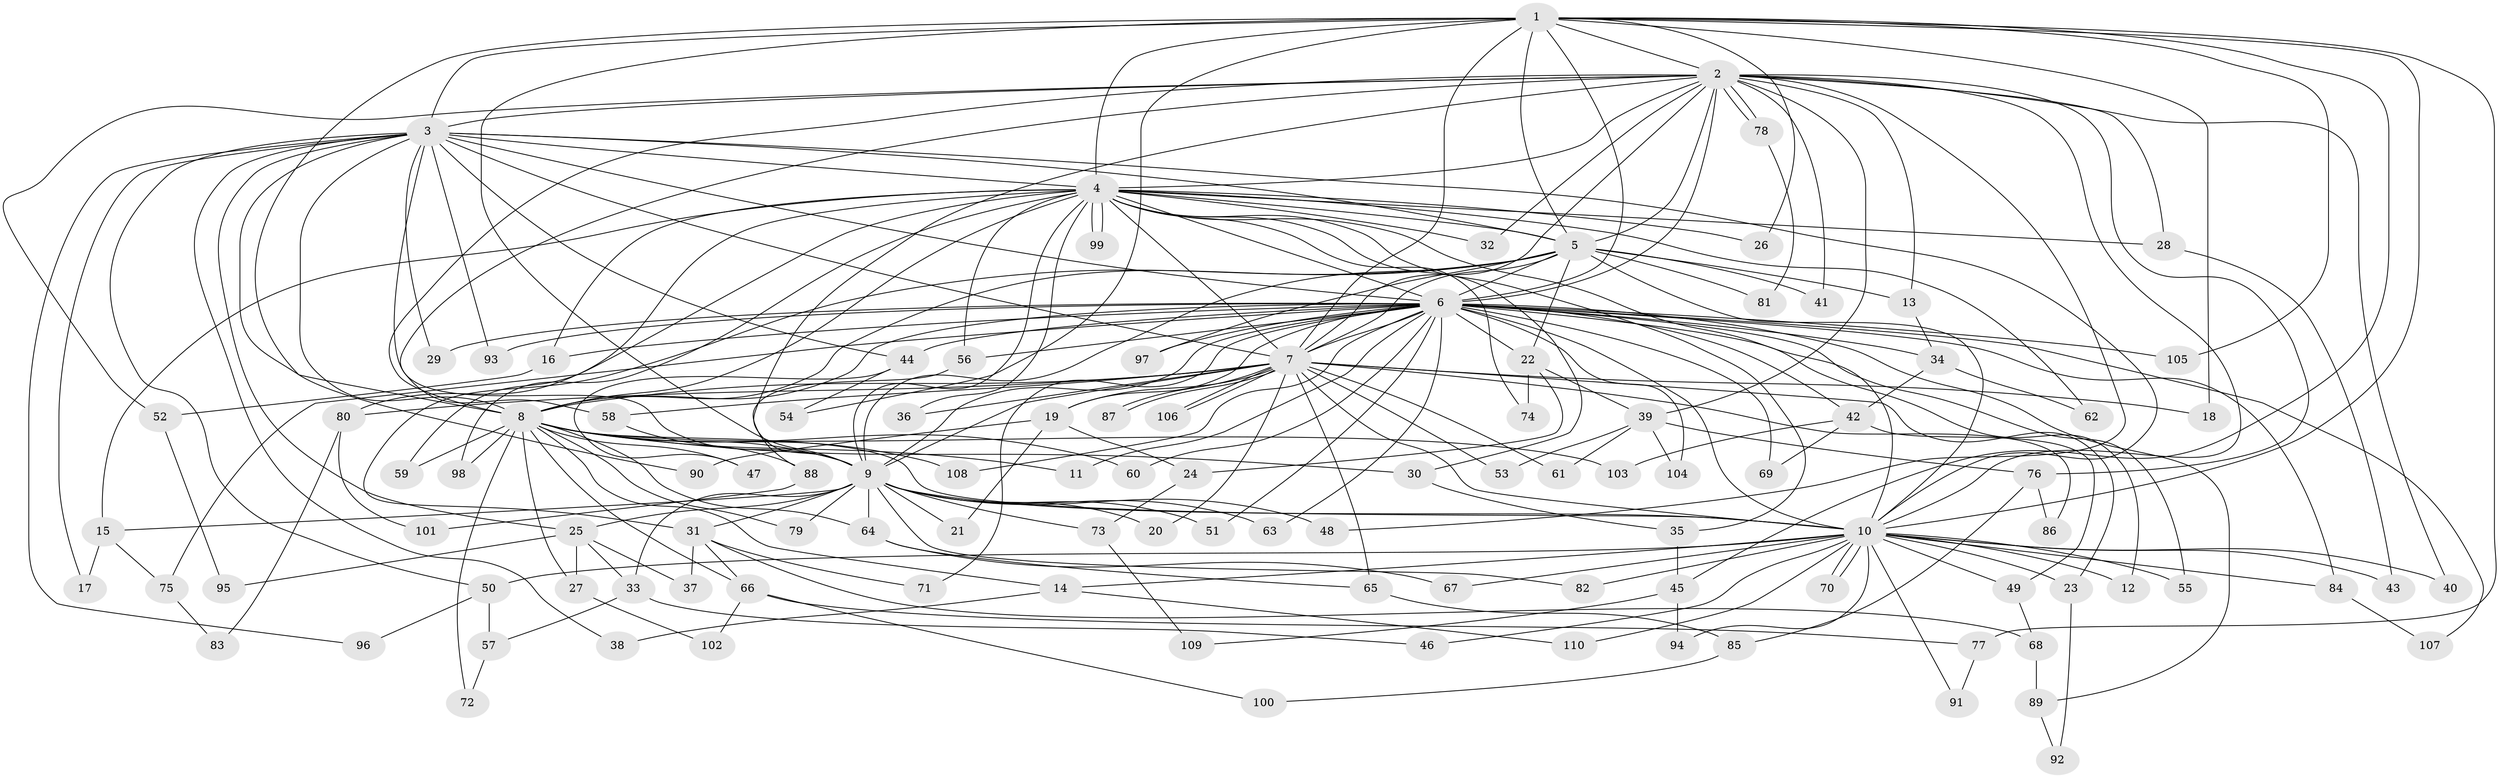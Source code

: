 // coarse degree distribution, {13: 0.011764705882352941, 19: 0.023529411764705882, 29: 0.011764705882352941, 34: 0.011764705882352941, 12: 0.011764705882352941, 31: 0.011764705882352941, 22: 0.011764705882352941, 2: 0.5411764705882353, 5: 0.058823529411764705, 3: 0.12941176470588237, 6: 0.03529411764705882, 7: 0.023529411764705882, 4: 0.08235294117647059, 1: 0.03529411764705882}
// Generated by graph-tools (version 1.1) at 2025/41/03/06/25 10:41:38]
// undirected, 110 vertices, 245 edges
graph export_dot {
graph [start="1"]
  node [color=gray90,style=filled];
  1;
  2;
  3;
  4;
  5;
  6;
  7;
  8;
  9;
  10;
  11;
  12;
  13;
  14;
  15;
  16;
  17;
  18;
  19;
  20;
  21;
  22;
  23;
  24;
  25;
  26;
  27;
  28;
  29;
  30;
  31;
  32;
  33;
  34;
  35;
  36;
  37;
  38;
  39;
  40;
  41;
  42;
  43;
  44;
  45;
  46;
  47;
  48;
  49;
  50;
  51;
  52;
  53;
  54;
  55;
  56;
  57;
  58;
  59;
  60;
  61;
  62;
  63;
  64;
  65;
  66;
  67;
  68;
  69;
  70;
  71;
  72;
  73;
  74;
  75;
  76;
  77;
  78;
  79;
  80;
  81;
  82;
  83;
  84;
  85;
  86;
  87;
  88;
  89;
  90;
  91;
  92;
  93;
  94;
  95;
  96;
  97;
  98;
  99;
  100;
  101;
  102;
  103;
  104;
  105;
  106;
  107;
  108;
  109;
  110;
  1 -- 2;
  1 -- 3;
  1 -- 4;
  1 -- 5;
  1 -- 6;
  1 -- 7;
  1 -- 8;
  1 -- 9;
  1 -- 10;
  1 -- 18;
  1 -- 26;
  1 -- 45;
  1 -- 54;
  1 -- 77;
  1 -- 105;
  2 -- 3;
  2 -- 4;
  2 -- 5;
  2 -- 6;
  2 -- 7;
  2 -- 8;
  2 -- 9;
  2 -- 10;
  2 -- 13;
  2 -- 28;
  2 -- 32;
  2 -- 39;
  2 -- 40;
  2 -- 41;
  2 -- 48;
  2 -- 52;
  2 -- 58;
  2 -- 76;
  2 -- 78;
  2 -- 78;
  3 -- 4;
  3 -- 5;
  3 -- 6;
  3 -- 7;
  3 -- 8;
  3 -- 9;
  3 -- 10;
  3 -- 17;
  3 -- 25;
  3 -- 29;
  3 -- 38;
  3 -- 44;
  3 -- 50;
  3 -- 90;
  3 -- 93;
  3 -- 96;
  4 -- 5;
  4 -- 6;
  4 -- 7;
  4 -- 8;
  4 -- 9;
  4 -- 10;
  4 -- 15;
  4 -- 16;
  4 -- 26;
  4 -- 28;
  4 -- 30;
  4 -- 32;
  4 -- 35;
  4 -- 36;
  4 -- 56;
  4 -- 59;
  4 -- 62;
  4 -- 74;
  4 -- 80;
  4 -- 98;
  4 -- 99;
  4 -- 99;
  5 -- 6;
  5 -- 7;
  5 -- 8;
  5 -- 9;
  5 -- 10;
  5 -- 13;
  5 -- 22;
  5 -- 31;
  5 -- 41;
  5 -- 81;
  5 -- 97;
  6 -- 7;
  6 -- 8;
  6 -- 9;
  6 -- 10;
  6 -- 11;
  6 -- 12;
  6 -- 16;
  6 -- 19;
  6 -- 22;
  6 -- 29;
  6 -- 34;
  6 -- 42;
  6 -- 44;
  6 -- 51;
  6 -- 55;
  6 -- 56;
  6 -- 60;
  6 -- 63;
  6 -- 69;
  6 -- 71;
  6 -- 75;
  6 -- 84;
  6 -- 89;
  6 -- 93;
  6 -- 97;
  6 -- 104;
  6 -- 105;
  6 -- 107;
  6 -- 108;
  7 -- 8;
  7 -- 9;
  7 -- 10;
  7 -- 18;
  7 -- 19;
  7 -- 20;
  7 -- 23;
  7 -- 36;
  7 -- 53;
  7 -- 58;
  7 -- 61;
  7 -- 65;
  7 -- 80;
  7 -- 86;
  7 -- 87;
  7 -- 87;
  7 -- 106;
  7 -- 106;
  8 -- 9;
  8 -- 10;
  8 -- 11;
  8 -- 14;
  8 -- 27;
  8 -- 30;
  8 -- 47;
  8 -- 59;
  8 -- 60;
  8 -- 64;
  8 -- 66;
  8 -- 72;
  8 -- 79;
  8 -- 98;
  8 -- 103;
  8 -- 108;
  9 -- 10;
  9 -- 15;
  9 -- 20;
  9 -- 21;
  9 -- 25;
  9 -- 31;
  9 -- 33;
  9 -- 48;
  9 -- 51;
  9 -- 63;
  9 -- 64;
  9 -- 73;
  9 -- 79;
  9 -- 82;
  10 -- 12;
  10 -- 14;
  10 -- 23;
  10 -- 40;
  10 -- 43;
  10 -- 46;
  10 -- 49;
  10 -- 50;
  10 -- 55;
  10 -- 67;
  10 -- 70;
  10 -- 70;
  10 -- 82;
  10 -- 84;
  10 -- 91;
  10 -- 94;
  10 -- 110;
  13 -- 34;
  14 -- 38;
  14 -- 110;
  15 -- 17;
  15 -- 75;
  16 -- 52;
  19 -- 21;
  19 -- 24;
  19 -- 90;
  22 -- 24;
  22 -- 39;
  22 -- 74;
  23 -- 92;
  24 -- 73;
  25 -- 27;
  25 -- 33;
  25 -- 37;
  25 -- 95;
  27 -- 102;
  28 -- 43;
  30 -- 35;
  31 -- 37;
  31 -- 66;
  31 -- 68;
  31 -- 71;
  33 -- 46;
  33 -- 57;
  34 -- 42;
  34 -- 62;
  35 -- 45;
  39 -- 53;
  39 -- 61;
  39 -- 76;
  39 -- 104;
  42 -- 49;
  42 -- 69;
  42 -- 103;
  44 -- 47;
  44 -- 54;
  45 -- 94;
  45 -- 109;
  49 -- 68;
  50 -- 57;
  50 -- 96;
  52 -- 95;
  56 -- 88;
  57 -- 72;
  58 -- 88;
  64 -- 65;
  64 -- 67;
  65 -- 85;
  66 -- 77;
  66 -- 100;
  66 -- 102;
  68 -- 89;
  73 -- 109;
  75 -- 83;
  76 -- 85;
  76 -- 86;
  77 -- 91;
  78 -- 81;
  80 -- 83;
  80 -- 101;
  84 -- 107;
  85 -- 100;
  88 -- 101;
  89 -- 92;
}
